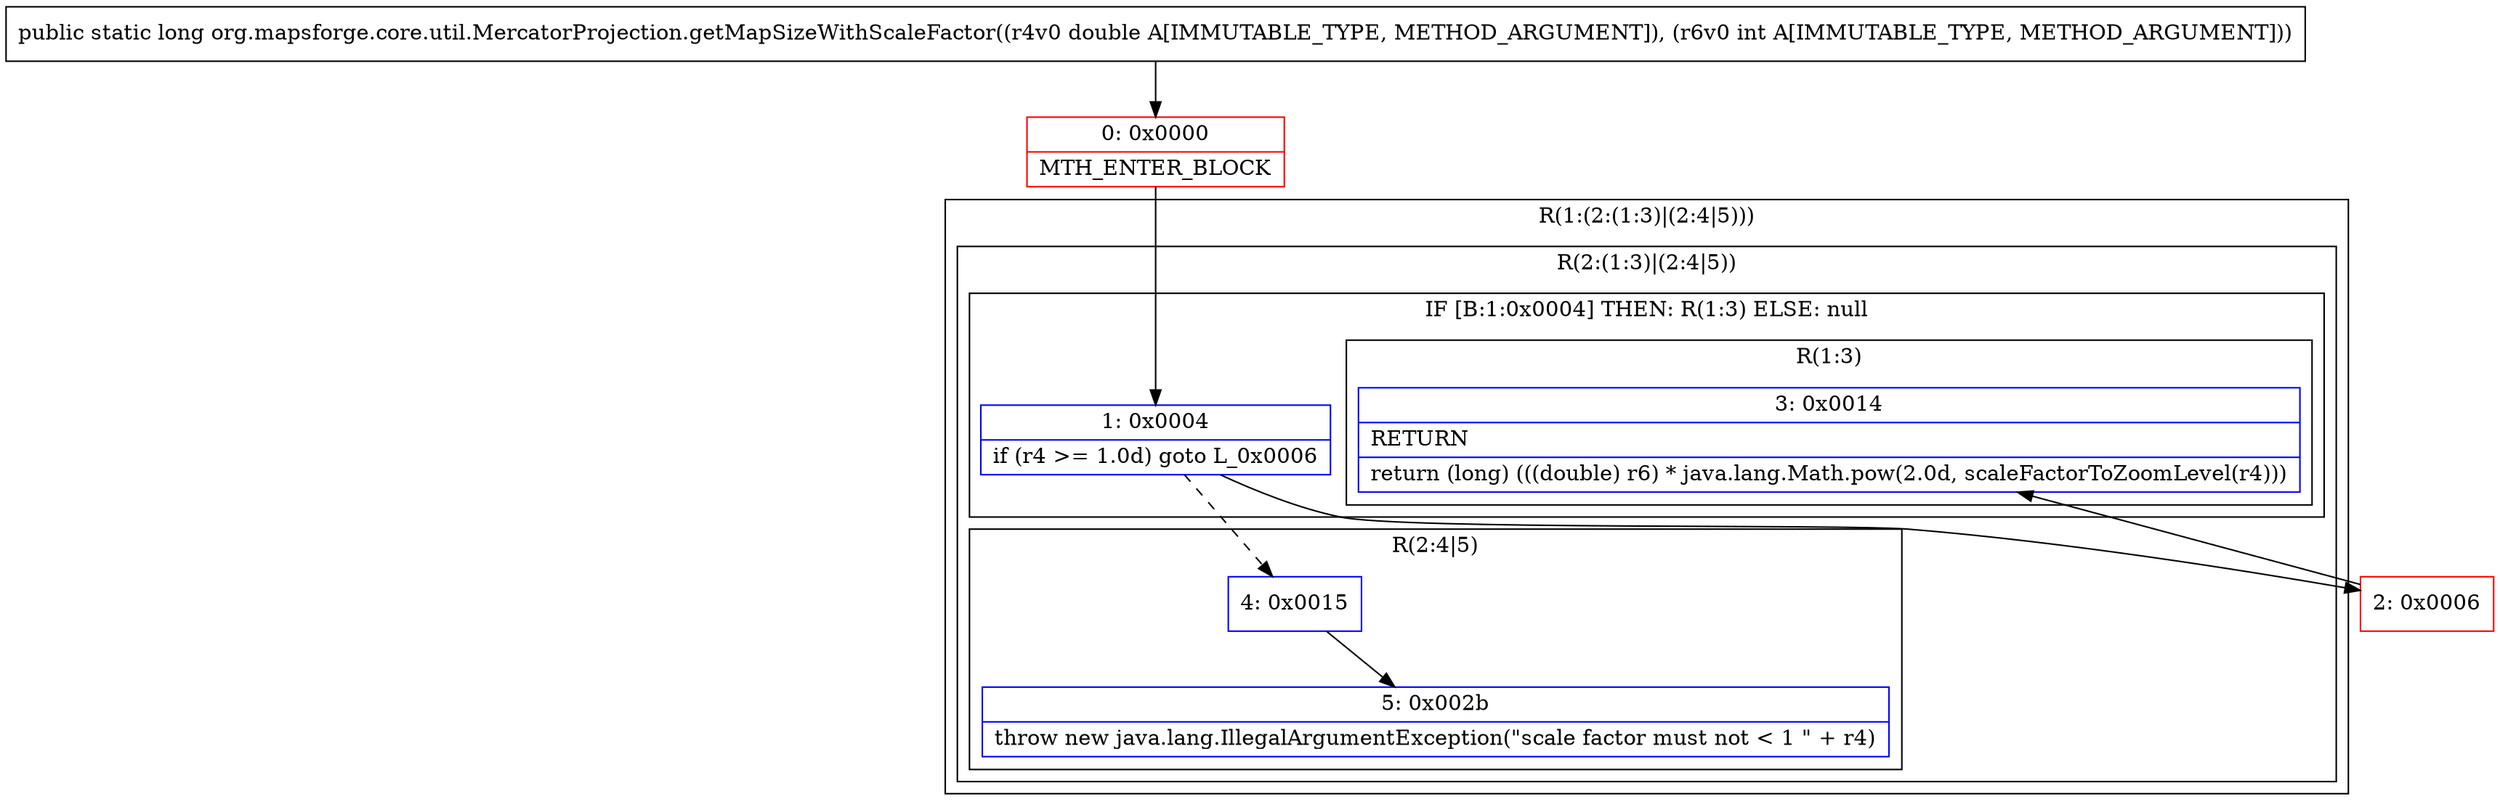 digraph "CFG fororg.mapsforge.core.util.MercatorProjection.getMapSizeWithScaleFactor(DI)J" {
subgraph cluster_Region_725954271 {
label = "R(1:(2:(1:3)|(2:4|5)))";
node [shape=record,color=blue];
subgraph cluster_Region_504772662 {
label = "R(2:(1:3)|(2:4|5))";
node [shape=record,color=blue];
subgraph cluster_IfRegion_1527815622 {
label = "IF [B:1:0x0004] THEN: R(1:3) ELSE: null";
node [shape=record,color=blue];
Node_1 [shape=record,label="{1\:\ 0x0004|if (r4 \>= 1.0d) goto L_0x0006\l}"];
subgraph cluster_Region_1428032411 {
label = "R(1:3)";
node [shape=record,color=blue];
Node_3 [shape=record,label="{3\:\ 0x0014|RETURN\l|return (long) (((double) r6) * java.lang.Math.pow(2.0d, scaleFactorToZoomLevel(r4)))\l}"];
}
}
subgraph cluster_Region_1471145009 {
label = "R(2:4|5)";
node [shape=record,color=blue];
Node_4 [shape=record,label="{4\:\ 0x0015}"];
Node_5 [shape=record,label="{5\:\ 0x002b|throw new java.lang.IllegalArgumentException(\"scale factor must not \< 1 \" + r4)\l}"];
}
}
}
Node_0 [shape=record,color=red,label="{0\:\ 0x0000|MTH_ENTER_BLOCK\l}"];
Node_2 [shape=record,color=red,label="{2\:\ 0x0006}"];
MethodNode[shape=record,label="{public static long org.mapsforge.core.util.MercatorProjection.getMapSizeWithScaleFactor((r4v0 double A[IMMUTABLE_TYPE, METHOD_ARGUMENT]), (r6v0 int A[IMMUTABLE_TYPE, METHOD_ARGUMENT])) }"];
MethodNode -> Node_0;
Node_1 -> Node_2;
Node_1 -> Node_4[style=dashed];
Node_4 -> Node_5;
Node_0 -> Node_1;
Node_2 -> Node_3;
}

